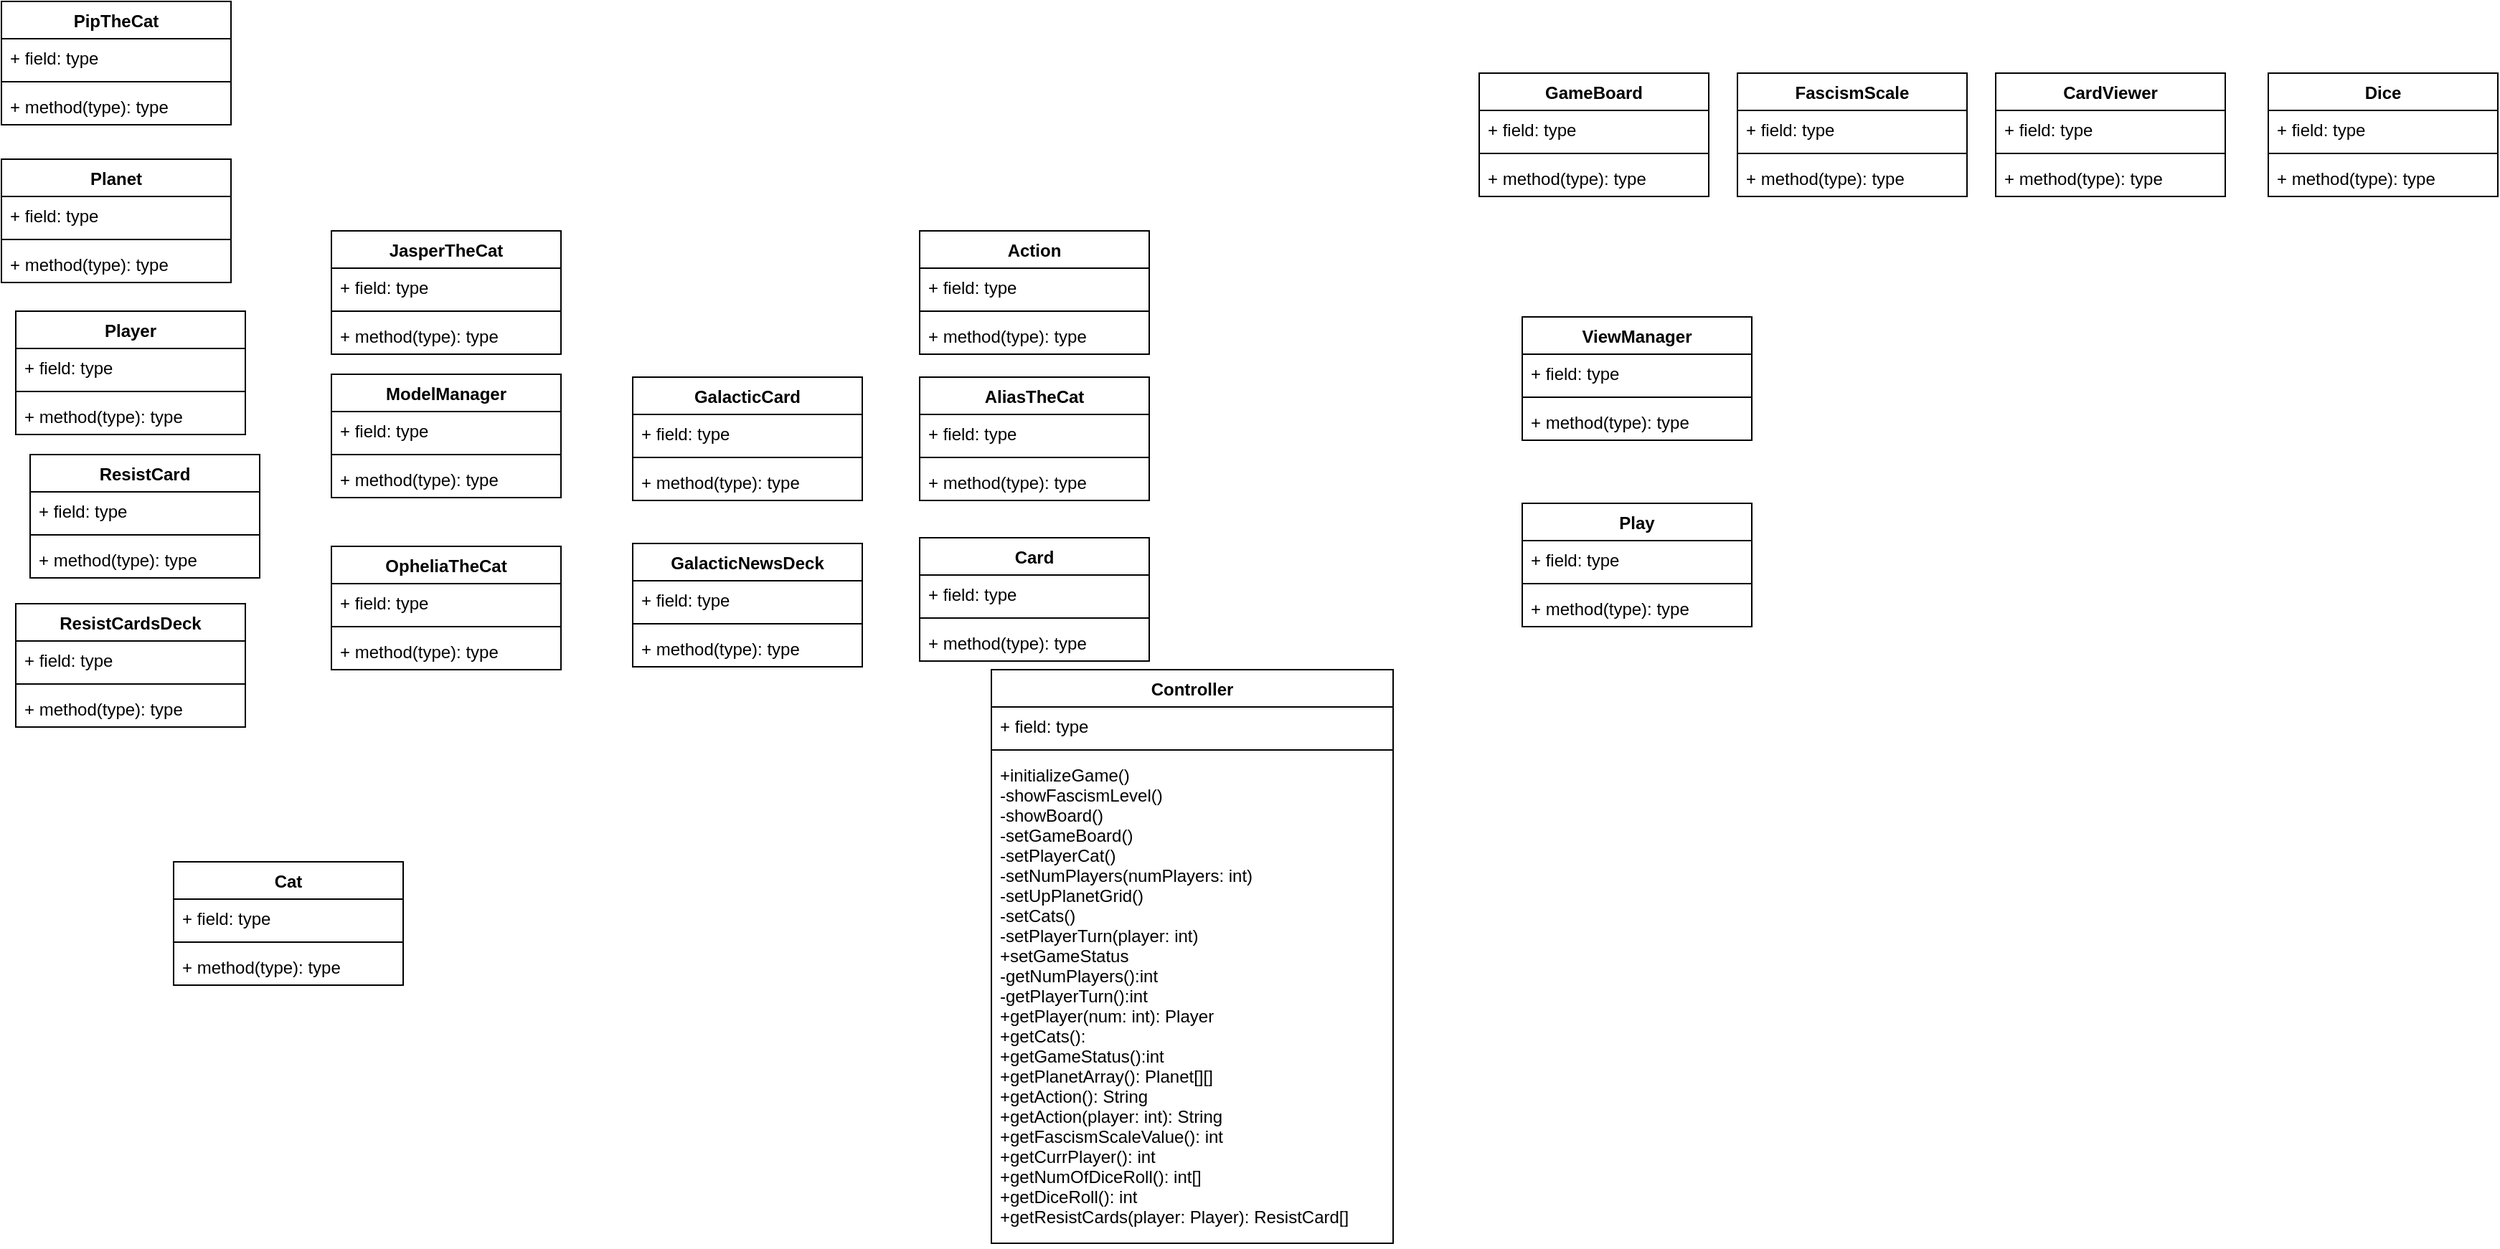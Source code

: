 <mxfile version="20.5.3" type="github">
  <diagram id="kWUGdpk_LTITHDIgR2Lf" name="Page-2">
    <mxGraphModel dx="2209" dy="481" grid="1" gridSize="10" guides="1" tooltips="1" connect="1" arrows="1" fold="1" page="1" pageScale="1" pageWidth="850" pageHeight="1100" math="0" shadow="0">
      <root>
        <mxCell id="0" />
        <mxCell id="1" parent="0" />
        <mxCell id="JQG7szLsVoPtQsITSdDX-5" value="FascismScale" style="swimlane;fontStyle=1;align=center;verticalAlign=top;childLayout=stackLayout;horizontal=1;startSize=26;horizontalStack=0;resizeParent=1;resizeParentMax=0;resizeLast=0;collapsible=1;marginBottom=0;" parent="1" vertex="1">
          <mxGeometry x="1180" y="80" width="160" height="86" as="geometry" />
        </mxCell>
        <mxCell id="JQG7szLsVoPtQsITSdDX-6" value="+ field: type" style="text;strokeColor=none;fillColor=none;align=left;verticalAlign=top;spacingLeft=4;spacingRight=4;overflow=hidden;rotatable=0;points=[[0,0.5],[1,0.5]];portConstraint=eastwest;" parent="JQG7szLsVoPtQsITSdDX-5" vertex="1">
          <mxGeometry y="26" width="160" height="26" as="geometry" />
        </mxCell>
        <mxCell id="JQG7szLsVoPtQsITSdDX-7" value="" style="line;strokeWidth=1;fillColor=none;align=left;verticalAlign=middle;spacingTop=-1;spacingLeft=3;spacingRight=3;rotatable=0;labelPosition=right;points=[];portConstraint=eastwest;strokeColor=inherit;" parent="JQG7szLsVoPtQsITSdDX-5" vertex="1">
          <mxGeometry y="52" width="160" height="8" as="geometry" />
        </mxCell>
        <mxCell id="JQG7szLsVoPtQsITSdDX-8" value="+ method(type): type" style="text;strokeColor=none;fillColor=none;align=left;verticalAlign=top;spacingLeft=4;spacingRight=4;overflow=hidden;rotatable=0;points=[[0,0.5],[1,0.5]];portConstraint=eastwest;" parent="JQG7szLsVoPtQsITSdDX-5" vertex="1">
          <mxGeometry y="60" width="160" height="26" as="geometry" />
        </mxCell>
        <mxCell id="JQG7szLsVoPtQsITSdDX-14" value="GameBoard" style="swimlane;fontStyle=1;align=center;verticalAlign=top;childLayout=stackLayout;horizontal=1;startSize=26;horizontalStack=0;resizeParent=1;resizeParentMax=0;resizeLast=0;collapsible=1;marginBottom=0;" parent="1" vertex="1">
          <mxGeometry x="1000" y="80" width="160" height="86" as="geometry" />
        </mxCell>
        <mxCell id="JQG7szLsVoPtQsITSdDX-15" value="+ field: type" style="text;strokeColor=none;fillColor=none;align=left;verticalAlign=top;spacingLeft=4;spacingRight=4;overflow=hidden;rotatable=0;points=[[0,0.5],[1,0.5]];portConstraint=eastwest;" parent="JQG7szLsVoPtQsITSdDX-14" vertex="1">
          <mxGeometry y="26" width="160" height="26" as="geometry" />
        </mxCell>
        <mxCell id="JQG7szLsVoPtQsITSdDX-16" value="" style="line;strokeWidth=1;fillColor=none;align=left;verticalAlign=middle;spacingTop=-1;spacingLeft=3;spacingRight=3;rotatable=0;labelPosition=right;points=[];portConstraint=eastwest;strokeColor=inherit;" parent="JQG7szLsVoPtQsITSdDX-14" vertex="1">
          <mxGeometry y="52" width="160" height="8" as="geometry" />
        </mxCell>
        <mxCell id="JQG7szLsVoPtQsITSdDX-17" value="+ method(type): type" style="text;strokeColor=none;fillColor=none;align=left;verticalAlign=top;spacingLeft=4;spacingRight=4;overflow=hidden;rotatable=0;points=[[0,0.5],[1,0.5]];portConstraint=eastwest;" parent="JQG7szLsVoPtQsITSdDX-14" vertex="1">
          <mxGeometry y="60" width="160" height="26" as="geometry" />
        </mxCell>
        <mxCell id="JQG7szLsVoPtQsITSdDX-21" value="CardViewer" style="swimlane;fontStyle=1;align=center;verticalAlign=top;childLayout=stackLayout;horizontal=1;startSize=26;horizontalStack=0;resizeParent=1;resizeParentMax=0;resizeLast=0;collapsible=1;marginBottom=0;" parent="1" vertex="1">
          <mxGeometry x="1360" y="80" width="160" height="86" as="geometry" />
        </mxCell>
        <mxCell id="JQG7szLsVoPtQsITSdDX-22" value="+ field: type" style="text;strokeColor=none;fillColor=none;align=left;verticalAlign=top;spacingLeft=4;spacingRight=4;overflow=hidden;rotatable=0;points=[[0,0.5],[1,0.5]];portConstraint=eastwest;" parent="JQG7szLsVoPtQsITSdDX-21" vertex="1">
          <mxGeometry y="26" width="160" height="26" as="geometry" />
        </mxCell>
        <mxCell id="JQG7szLsVoPtQsITSdDX-23" value="" style="line;strokeWidth=1;fillColor=none;align=left;verticalAlign=middle;spacingTop=-1;spacingLeft=3;spacingRight=3;rotatable=0;labelPosition=right;points=[];portConstraint=eastwest;strokeColor=inherit;" parent="JQG7szLsVoPtQsITSdDX-21" vertex="1">
          <mxGeometry y="52" width="160" height="8" as="geometry" />
        </mxCell>
        <mxCell id="JQG7szLsVoPtQsITSdDX-24" value="+ method(type): type" style="text;strokeColor=none;fillColor=none;align=left;verticalAlign=top;spacingLeft=4;spacingRight=4;overflow=hidden;rotatable=0;points=[[0,0.5],[1,0.5]];portConstraint=eastwest;" parent="JQG7szLsVoPtQsITSdDX-21" vertex="1">
          <mxGeometry y="60" width="160" height="26" as="geometry" />
        </mxCell>
        <mxCell id="JQG7szLsVoPtQsITSdDX-25" value="Dice" style="swimlane;fontStyle=1;align=center;verticalAlign=top;childLayout=stackLayout;horizontal=1;startSize=26;horizontalStack=0;resizeParent=1;resizeParentMax=0;resizeLast=0;collapsible=1;marginBottom=0;" parent="1" vertex="1">
          <mxGeometry x="1550" y="80" width="160" height="86" as="geometry" />
        </mxCell>
        <mxCell id="JQG7szLsVoPtQsITSdDX-26" value="+ field: type" style="text;strokeColor=none;fillColor=none;align=left;verticalAlign=top;spacingLeft=4;spacingRight=4;overflow=hidden;rotatable=0;points=[[0,0.5],[1,0.5]];portConstraint=eastwest;" parent="JQG7szLsVoPtQsITSdDX-25" vertex="1">
          <mxGeometry y="26" width="160" height="26" as="geometry" />
        </mxCell>
        <mxCell id="JQG7szLsVoPtQsITSdDX-27" value="" style="line;strokeWidth=1;fillColor=none;align=left;verticalAlign=middle;spacingTop=-1;spacingLeft=3;spacingRight=3;rotatable=0;labelPosition=right;points=[];portConstraint=eastwest;strokeColor=inherit;" parent="JQG7szLsVoPtQsITSdDX-25" vertex="1">
          <mxGeometry y="52" width="160" height="8" as="geometry" />
        </mxCell>
        <mxCell id="JQG7szLsVoPtQsITSdDX-28" value="+ method(type): type" style="text;strokeColor=none;fillColor=none;align=left;verticalAlign=top;spacingLeft=4;spacingRight=4;overflow=hidden;rotatable=0;points=[[0,0.5],[1,0.5]];portConstraint=eastwest;" parent="JQG7szLsVoPtQsITSdDX-25" vertex="1">
          <mxGeometry y="60" width="160" height="26" as="geometry" />
        </mxCell>
        <mxCell id="JQG7szLsVoPtQsITSdDX-29" value="ViewManager" style="swimlane;fontStyle=1;align=center;verticalAlign=top;childLayout=stackLayout;horizontal=1;startSize=26;horizontalStack=0;resizeParent=1;resizeParentMax=0;resizeLast=0;collapsible=1;marginBottom=0;" parent="1" vertex="1">
          <mxGeometry x="1030" y="250" width="160" height="86" as="geometry" />
        </mxCell>
        <mxCell id="JQG7szLsVoPtQsITSdDX-30" value="+ field: type" style="text;strokeColor=none;fillColor=none;align=left;verticalAlign=top;spacingLeft=4;spacingRight=4;overflow=hidden;rotatable=0;points=[[0,0.5],[1,0.5]];portConstraint=eastwest;" parent="JQG7szLsVoPtQsITSdDX-29" vertex="1">
          <mxGeometry y="26" width="160" height="26" as="geometry" />
        </mxCell>
        <mxCell id="JQG7szLsVoPtQsITSdDX-31" value="" style="line;strokeWidth=1;fillColor=none;align=left;verticalAlign=middle;spacingTop=-1;spacingLeft=3;spacingRight=3;rotatable=0;labelPosition=right;points=[];portConstraint=eastwest;strokeColor=inherit;" parent="JQG7szLsVoPtQsITSdDX-29" vertex="1">
          <mxGeometry y="52" width="160" height="8" as="geometry" />
        </mxCell>
        <mxCell id="JQG7szLsVoPtQsITSdDX-32" value="+ method(type): type" style="text;strokeColor=none;fillColor=none;align=left;verticalAlign=top;spacingLeft=4;spacingRight=4;overflow=hidden;rotatable=0;points=[[0,0.5],[1,0.5]];portConstraint=eastwest;" parent="JQG7szLsVoPtQsITSdDX-29" vertex="1">
          <mxGeometry y="60" width="160" height="26" as="geometry" />
        </mxCell>
        <mxCell id="JQG7szLsVoPtQsITSdDX-33" value="Play" style="swimlane;fontStyle=1;align=center;verticalAlign=top;childLayout=stackLayout;horizontal=1;startSize=26;horizontalStack=0;resizeParent=1;resizeParentMax=0;resizeLast=0;collapsible=1;marginBottom=0;" parent="1" vertex="1">
          <mxGeometry x="1030" y="380" width="160" height="86" as="geometry" />
        </mxCell>
        <mxCell id="JQG7szLsVoPtQsITSdDX-34" value="+ field: type" style="text;strokeColor=none;fillColor=none;align=left;verticalAlign=top;spacingLeft=4;spacingRight=4;overflow=hidden;rotatable=0;points=[[0,0.5],[1,0.5]];portConstraint=eastwest;" parent="JQG7szLsVoPtQsITSdDX-33" vertex="1">
          <mxGeometry y="26" width="160" height="26" as="geometry" />
        </mxCell>
        <mxCell id="JQG7szLsVoPtQsITSdDX-35" value="" style="line;strokeWidth=1;fillColor=none;align=left;verticalAlign=middle;spacingTop=-1;spacingLeft=3;spacingRight=3;rotatable=0;labelPosition=right;points=[];portConstraint=eastwest;strokeColor=inherit;" parent="JQG7szLsVoPtQsITSdDX-33" vertex="1">
          <mxGeometry y="52" width="160" height="8" as="geometry" />
        </mxCell>
        <mxCell id="JQG7szLsVoPtQsITSdDX-36" value="+ method(type): type" style="text;strokeColor=none;fillColor=none;align=left;verticalAlign=top;spacingLeft=4;spacingRight=4;overflow=hidden;rotatable=0;points=[[0,0.5],[1,0.5]];portConstraint=eastwest;" parent="JQG7szLsVoPtQsITSdDX-33" vertex="1">
          <mxGeometry y="60" width="160" height="26" as="geometry" />
        </mxCell>
        <mxCell id="JQG7szLsVoPtQsITSdDX-37" value="Controller" style="swimlane;fontStyle=1;align=center;verticalAlign=top;childLayout=stackLayout;horizontal=1;startSize=26;horizontalStack=0;resizeParent=1;resizeParentMax=0;resizeLast=0;collapsible=1;marginBottom=0;" parent="1" vertex="1">
          <mxGeometry x="660" y="496" width="280" height="400" as="geometry" />
        </mxCell>
        <mxCell id="JQG7szLsVoPtQsITSdDX-38" value="+ field: type" style="text;strokeColor=none;fillColor=none;align=left;verticalAlign=top;spacingLeft=4;spacingRight=4;overflow=hidden;rotatable=0;points=[[0,0.5],[1,0.5]];portConstraint=eastwest;" parent="JQG7szLsVoPtQsITSdDX-37" vertex="1">
          <mxGeometry y="26" width="280" height="26" as="geometry" />
        </mxCell>
        <mxCell id="JQG7szLsVoPtQsITSdDX-39" value="" style="line;strokeWidth=1;fillColor=none;align=left;verticalAlign=middle;spacingTop=-1;spacingLeft=3;spacingRight=3;rotatable=0;labelPosition=right;points=[];portConstraint=eastwest;strokeColor=inherit;" parent="JQG7szLsVoPtQsITSdDX-37" vertex="1">
          <mxGeometry y="52" width="280" height="8" as="geometry" />
        </mxCell>
        <mxCell id="JQG7szLsVoPtQsITSdDX-40" value="+initializeGame()&#xa;-showFascismLevel()&#xa;-showBoard()&#xa;-setGameBoard()&#xa;-setPlayerCat()&#xa;-setNumPlayers(numPlayers: int)&#xa;-setUpPlanetGrid()&#xa;-setCats()&#xa;-setPlayerTurn(player: int)&#xa;+setGameStatus&#xa;-getNumPlayers():int&#xa;-getPlayerTurn():int&#xa;+getPlayer(num: int): Player&#xa;+getCats(): &#xa;+getGameStatus():int&#xa;+getPlanetArray(): Planet[][]&#xa;+getAction(): String&#xa;+getAction(player: int): String&#xa;+getFascismScaleValue(): int&#xa;+getCurrPlayer(): int&#xa;+getNumOfDiceRoll(): int[]&#xa;+getDiceRoll(): int&#xa;+getResistCards(player: Player): ResistCard[]&#xa;" style="text;strokeColor=none;fillColor=none;align=left;verticalAlign=top;spacingLeft=4;spacingRight=4;overflow=hidden;rotatable=0;points=[[0,0.5],[1,0.5]];portConstraint=eastwest;" parent="JQG7szLsVoPtQsITSdDX-37" vertex="1">
          <mxGeometry y="60" width="280" height="340" as="geometry" />
        </mxCell>
        <mxCell id="JQG7szLsVoPtQsITSdDX-41" value="ModelManager" style="swimlane;fontStyle=1;align=center;verticalAlign=top;childLayout=stackLayout;horizontal=1;startSize=26;horizontalStack=0;resizeParent=1;resizeParentMax=0;resizeLast=0;collapsible=1;marginBottom=0;" parent="1" vertex="1">
          <mxGeometry x="200" y="290" width="160" height="86" as="geometry" />
        </mxCell>
        <mxCell id="JQG7szLsVoPtQsITSdDX-42" value="+ field: type" style="text;strokeColor=none;fillColor=none;align=left;verticalAlign=top;spacingLeft=4;spacingRight=4;overflow=hidden;rotatable=0;points=[[0,0.5],[1,0.5]];portConstraint=eastwest;" parent="JQG7szLsVoPtQsITSdDX-41" vertex="1">
          <mxGeometry y="26" width="160" height="26" as="geometry" />
        </mxCell>
        <mxCell id="JQG7szLsVoPtQsITSdDX-43" value="" style="line;strokeWidth=1;fillColor=none;align=left;verticalAlign=middle;spacingTop=-1;spacingLeft=3;spacingRight=3;rotatable=0;labelPosition=right;points=[];portConstraint=eastwest;strokeColor=inherit;" parent="JQG7szLsVoPtQsITSdDX-41" vertex="1">
          <mxGeometry y="52" width="160" height="8" as="geometry" />
        </mxCell>
        <mxCell id="JQG7szLsVoPtQsITSdDX-44" value="+ method(type): type" style="text;strokeColor=none;fillColor=none;align=left;verticalAlign=top;spacingLeft=4;spacingRight=4;overflow=hidden;rotatable=0;points=[[0,0.5],[1,0.5]];portConstraint=eastwest;" parent="JQG7szLsVoPtQsITSdDX-41" vertex="1">
          <mxGeometry y="60" width="160" height="26" as="geometry" />
        </mxCell>
        <mxCell id="JQG7szLsVoPtQsITSdDX-45" value="JasperTheCat" style="swimlane;fontStyle=1;align=center;verticalAlign=top;childLayout=stackLayout;horizontal=1;startSize=26;horizontalStack=0;resizeParent=1;resizeParentMax=0;resizeLast=0;collapsible=1;marginBottom=0;" parent="1" vertex="1">
          <mxGeometry x="200" y="190" width="160" height="86" as="geometry" />
        </mxCell>
        <mxCell id="JQG7szLsVoPtQsITSdDX-46" value="+ field: type" style="text;strokeColor=none;fillColor=none;align=left;verticalAlign=top;spacingLeft=4;spacingRight=4;overflow=hidden;rotatable=0;points=[[0,0.5],[1,0.5]];portConstraint=eastwest;" parent="JQG7szLsVoPtQsITSdDX-45" vertex="1">
          <mxGeometry y="26" width="160" height="26" as="geometry" />
        </mxCell>
        <mxCell id="JQG7szLsVoPtQsITSdDX-47" value="" style="line;strokeWidth=1;fillColor=none;align=left;verticalAlign=middle;spacingTop=-1;spacingLeft=3;spacingRight=3;rotatable=0;labelPosition=right;points=[];portConstraint=eastwest;strokeColor=inherit;" parent="JQG7szLsVoPtQsITSdDX-45" vertex="1">
          <mxGeometry y="52" width="160" height="8" as="geometry" />
        </mxCell>
        <mxCell id="JQG7szLsVoPtQsITSdDX-48" value="+ method(type): type" style="text;strokeColor=none;fillColor=none;align=left;verticalAlign=top;spacingLeft=4;spacingRight=4;overflow=hidden;rotatable=0;points=[[0,0.5],[1,0.5]];portConstraint=eastwest;" parent="JQG7szLsVoPtQsITSdDX-45" vertex="1">
          <mxGeometry y="60" width="160" height="26" as="geometry" />
        </mxCell>
        <mxCell id="JQG7szLsVoPtQsITSdDX-49" value="Action" style="swimlane;fontStyle=1;align=center;verticalAlign=top;childLayout=stackLayout;horizontal=1;startSize=26;horizontalStack=0;resizeParent=1;resizeParentMax=0;resizeLast=0;collapsible=1;marginBottom=0;" parent="1" vertex="1">
          <mxGeometry x="610" y="190" width="160" height="86" as="geometry" />
        </mxCell>
        <mxCell id="JQG7szLsVoPtQsITSdDX-50" value="+ field: type" style="text;strokeColor=none;fillColor=none;align=left;verticalAlign=top;spacingLeft=4;spacingRight=4;overflow=hidden;rotatable=0;points=[[0,0.5],[1,0.5]];portConstraint=eastwest;" parent="JQG7szLsVoPtQsITSdDX-49" vertex="1">
          <mxGeometry y="26" width="160" height="26" as="geometry" />
        </mxCell>
        <mxCell id="JQG7szLsVoPtQsITSdDX-51" value="" style="line;strokeWidth=1;fillColor=none;align=left;verticalAlign=middle;spacingTop=-1;spacingLeft=3;spacingRight=3;rotatable=0;labelPosition=right;points=[];portConstraint=eastwest;strokeColor=inherit;" parent="JQG7szLsVoPtQsITSdDX-49" vertex="1">
          <mxGeometry y="52" width="160" height="8" as="geometry" />
        </mxCell>
        <mxCell id="JQG7szLsVoPtQsITSdDX-52" value="+ method(type): type" style="text;strokeColor=none;fillColor=none;align=left;verticalAlign=top;spacingLeft=4;spacingRight=4;overflow=hidden;rotatable=0;points=[[0,0.5],[1,0.5]];portConstraint=eastwest;" parent="JQG7szLsVoPtQsITSdDX-49" vertex="1">
          <mxGeometry y="60" width="160" height="26" as="geometry" />
        </mxCell>
        <mxCell id="JQG7szLsVoPtQsITSdDX-53" value="OpheliaTheCat" style="swimlane;fontStyle=1;align=center;verticalAlign=top;childLayout=stackLayout;horizontal=1;startSize=26;horizontalStack=0;resizeParent=1;resizeParentMax=0;resizeLast=0;collapsible=1;marginBottom=0;" parent="1" vertex="1">
          <mxGeometry x="200" y="410" width="160" height="86" as="geometry" />
        </mxCell>
        <mxCell id="JQG7szLsVoPtQsITSdDX-54" value="+ field: type" style="text;strokeColor=none;fillColor=none;align=left;verticalAlign=top;spacingLeft=4;spacingRight=4;overflow=hidden;rotatable=0;points=[[0,0.5],[1,0.5]];portConstraint=eastwest;" parent="JQG7szLsVoPtQsITSdDX-53" vertex="1">
          <mxGeometry y="26" width="160" height="26" as="geometry" />
        </mxCell>
        <mxCell id="JQG7szLsVoPtQsITSdDX-55" value="" style="line;strokeWidth=1;fillColor=none;align=left;verticalAlign=middle;spacingTop=-1;spacingLeft=3;spacingRight=3;rotatable=0;labelPosition=right;points=[];portConstraint=eastwest;strokeColor=inherit;" parent="JQG7szLsVoPtQsITSdDX-53" vertex="1">
          <mxGeometry y="52" width="160" height="8" as="geometry" />
        </mxCell>
        <mxCell id="JQG7szLsVoPtQsITSdDX-56" value="+ method(type): type" style="text;strokeColor=none;fillColor=none;align=left;verticalAlign=top;spacingLeft=4;spacingRight=4;overflow=hidden;rotatable=0;points=[[0,0.5],[1,0.5]];portConstraint=eastwest;" parent="JQG7szLsVoPtQsITSdDX-53" vertex="1">
          <mxGeometry y="60" width="160" height="26" as="geometry" />
        </mxCell>
        <mxCell id="JQG7szLsVoPtQsITSdDX-57" value="Cat" style="swimlane;fontStyle=1;align=center;verticalAlign=top;childLayout=stackLayout;horizontal=1;startSize=26;horizontalStack=0;resizeParent=1;resizeParentMax=0;resizeLast=0;collapsible=1;marginBottom=0;" parent="1" vertex="1">
          <mxGeometry x="90" y="630" width="160" height="86" as="geometry" />
        </mxCell>
        <mxCell id="JQG7szLsVoPtQsITSdDX-58" value="+ field: type" style="text;strokeColor=none;fillColor=none;align=left;verticalAlign=top;spacingLeft=4;spacingRight=4;overflow=hidden;rotatable=0;points=[[0,0.5],[1,0.5]];portConstraint=eastwest;" parent="JQG7szLsVoPtQsITSdDX-57" vertex="1">
          <mxGeometry y="26" width="160" height="26" as="geometry" />
        </mxCell>
        <mxCell id="JQG7szLsVoPtQsITSdDX-59" value="" style="line;strokeWidth=1;fillColor=none;align=left;verticalAlign=middle;spacingTop=-1;spacingLeft=3;spacingRight=3;rotatable=0;labelPosition=right;points=[];portConstraint=eastwest;strokeColor=inherit;" parent="JQG7szLsVoPtQsITSdDX-57" vertex="1">
          <mxGeometry y="52" width="160" height="8" as="geometry" />
        </mxCell>
        <mxCell id="JQG7szLsVoPtQsITSdDX-60" value="+ method(type): type" style="text;strokeColor=none;fillColor=none;align=left;verticalAlign=top;spacingLeft=4;spacingRight=4;overflow=hidden;rotatable=0;points=[[0,0.5],[1,0.5]];portConstraint=eastwest;" parent="JQG7szLsVoPtQsITSdDX-57" vertex="1">
          <mxGeometry y="60" width="160" height="26" as="geometry" />
        </mxCell>
        <mxCell id="JQG7szLsVoPtQsITSdDX-61" value="GalacticCard" style="swimlane;fontStyle=1;align=center;verticalAlign=top;childLayout=stackLayout;horizontal=1;startSize=26;horizontalStack=0;resizeParent=1;resizeParentMax=0;resizeLast=0;collapsible=1;marginBottom=0;" parent="1" vertex="1">
          <mxGeometry x="410" y="292" width="160" height="86" as="geometry" />
        </mxCell>
        <mxCell id="JQG7szLsVoPtQsITSdDX-62" value="+ field: type" style="text;strokeColor=none;fillColor=none;align=left;verticalAlign=top;spacingLeft=4;spacingRight=4;overflow=hidden;rotatable=0;points=[[0,0.5],[1,0.5]];portConstraint=eastwest;" parent="JQG7szLsVoPtQsITSdDX-61" vertex="1">
          <mxGeometry y="26" width="160" height="26" as="geometry" />
        </mxCell>
        <mxCell id="JQG7szLsVoPtQsITSdDX-63" value="" style="line;strokeWidth=1;fillColor=none;align=left;verticalAlign=middle;spacingTop=-1;spacingLeft=3;spacingRight=3;rotatable=0;labelPosition=right;points=[];portConstraint=eastwest;strokeColor=inherit;" parent="JQG7szLsVoPtQsITSdDX-61" vertex="1">
          <mxGeometry y="52" width="160" height="8" as="geometry" />
        </mxCell>
        <mxCell id="JQG7szLsVoPtQsITSdDX-64" value="+ method(type): type" style="text;strokeColor=none;fillColor=none;align=left;verticalAlign=top;spacingLeft=4;spacingRight=4;overflow=hidden;rotatable=0;points=[[0,0.5],[1,0.5]];portConstraint=eastwest;" parent="JQG7szLsVoPtQsITSdDX-61" vertex="1">
          <mxGeometry y="60" width="160" height="26" as="geometry" />
        </mxCell>
        <mxCell id="JQG7szLsVoPtQsITSdDX-65" value="GalacticNewsDeck" style="swimlane;fontStyle=1;align=center;verticalAlign=top;childLayout=stackLayout;horizontal=1;startSize=26;horizontalStack=0;resizeParent=1;resizeParentMax=0;resizeLast=0;collapsible=1;marginBottom=0;" parent="1" vertex="1">
          <mxGeometry x="410" y="408" width="160" height="86" as="geometry" />
        </mxCell>
        <mxCell id="JQG7szLsVoPtQsITSdDX-66" value="+ field: type" style="text;strokeColor=none;fillColor=none;align=left;verticalAlign=top;spacingLeft=4;spacingRight=4;overflow=hidden;rotatable=0;points=[[0,0.5],[1,0.5]];portConstraint=eastwest;" parent="JQG7szLsVoPtQsITSdDX-65" vertex="1">
          <mxGeometry y="26" width="160" height="26" as="geometry" />
        </mxCell>
        <mxCell id="JQG7szLsVoPtQsITSdDX-67" value="" style="line;strokeWidth=1;fillColor=none;align=left;verticalAlign=middle;spacingTop=-1;spacingLeft=3;spacingRight=3;rotatable=0;labelPosition=right;points=[];portConstraint=eastwest;strokeColor=inherit;" parent="JQG7szLsVoPtQsITSdDX-65" vertex="1">
          <mxGeometry y="52" width="160" height="8" as="geometry" />
        </mxCell>
        <mxCell id="JQG7szLsVoPtQsITSdDX-68" value="+ method(type): type" style="text;strokeColor=none;fillColor=none;align=left;verticalAlign=top;spacingLeft=4;spacingRight=4;overflow=hidden;rotatable=0;points=[[0,0.5],[1,0.5]];portConstraint=eastwest;" parent="JQG7szLsVoPtQsITSdDX-65" vertex="1">
          <mxGeometry y="60" width="160" height="26" as="geometry" />
        </mxCell>
        <mxCell id="JQG7szLsVoPtQsITSdDX-69" value="AliasTheCat" style="swimlane;fontStyle=1;align=center;verticalAlign=top;childLayout=stackLayout;horizontal=1;startSize=26;horizontalStack=0;resizeParent=1;resizeParentMax=0;resizeLast=0;collapsible=1;marginBottom=0;" parent="1" vertex="1">
          <mxGeometry x="610" y="292" width="160" height="86" as="geometry" />
        </mxCell>
        <mxCell id="JQG7szLsVoPtQsITSdDX-70" value="+ field: type" style="text;strokeColor=none;fillColor=none;align=left;verticalAlign=top;spacingLeft=4;spacingRight=4;overflow=hidden;rotatable=0;points=[[0,0.5],[1,0.5]];portConstraint=eastwest;" parent="JQG7szLsVoPtQsITSdDX-69" vertex="1">
          <mxGeometry y="26" width="160" height="26" as="geometry" />
        </mxCell>
        <mxCell id="JQG7szLsVoPtQsITSdDX-71" value="" style="line;strokeWidth=1;fillColor=none;align=left;verticalAlign=middle;spacingTop=-1;spacingLeft=3;spacingRight=3;rotatable=0;labelPosition=right;points=[];portConstraint=eastwest;strokeColor=inherit;" parent="JQG7szLsVoPtQsITSdDX-69" vertex="1">
          <mxGeometry y="52" width="160" height="8" as="geometry" />
        </mxCell>
        <mxCell id="JQG7szLsVoPtQsITSdDX-72" value="+ method(type): type" style="text;strokeColor=none;fillColor=none;align=left;verticalAlign=top;spacingLeft=4;spacingRight=4;overflow=hidden;rotatable=0;points=[[0,0.5],[1,0.5]];portConstraint=eastwest;" parent="JQG7szLsVoPtQsITSdDX-69" vertex="1">
          <mxGeometry y="60" width="160" height="26" as="geometry" />
        </mxCell>
        <mxCell id="JQG7szLsVoPtQsITSdDX-73" value="Card" style="swimlane;fontStyle=1;align=center;verticalAlign=top;childLayout=stackLayout;horizontal=1;startSize=26;horizontalStack=0;resizeParent=1;resizeParentMax=0;resizeLast=0;collapsible=1;marginBottom=0;" parent="1" vertex="1">
          <mxGeometry x="610" y="404" width="160" height="86" as="geometry" />
        </mxCell>
        <mxCell id="JQG7szLsVoPtQsITSdDX-74" value="+ field: type" style="text;strokeColor=none;fillColor=none;align=left;verticalAlign=top;spacingLeft=4;spacingRight=4;overflow=hidden;rotatable=0;points=[[0,0.5],[1,0.5]];portConstraint=eastwest;" parent="JQG7szLsVoPtQsITSdDX-73" vertex="1">
          <mxGeometry y="26" width="160" height="26" as="geometry" />
        </mxCell>
        <mxCell id="JQG7szLsVoPtQsITSdDX-75" value="" style="line;strokeWidth=1;fillColor=none;align=left;verticalAlign=middle;spacingTop=-1;spacingLeft=3;spacingRight=3;rotatable=0;labelPosition=right;points=[];portConstraint=eastwest;strokeColor=inherit;" parent="JQG7szLsVoPtQsITSdDX-73" vertex="1">
          <mxGeometry y="52" width="160" height="8" as="geometry" />
        </mxCell>
        <mxCell id="JQG7szLsVoPtQsITSdDX-76" value="+ method(type): type" style="text;strokeColor=none;fillColor=none;align=left;verticalAlign=top;spacingLeft=4;spacingRight=4;overflow=hidden;rotatable=0;points=[[0,0.5],[1,0.5]];portConstraint=eastwest;" parent="JQG7szLsVoPtQsITSdDX-73" vertex="1">
          <mxGeometry y="60" width="160" height="26" as="geometry" />
        </mxCell>
        <mxCell id="JQG7szLsVoPtQsITSdDX-77" value="PipTheCat" style="swimlane;fontStyle=1;align=center;verticalAlign=top;childLayout=stackLayout;horizontal=1;startSize=26;horizontalStack=0;resizeParent=1;resizeParentMax=0;resizeLast=0;collapsible=1;marginBottom=0;" parent="1" vertex="1">
          <mxGeometry x="-30" y="30" width="160" height="86" as="geometry" />
        </mxCell>
        <mxCell id="JQG7szLsVoPtQsITSdDX-78" value="+ field: type" style="text;strokeColor=none;fillColor=none;align=left;verticalAlign=top;spacingLeft=4;spacingRight=4;overflow=hidden;rotatable=0;points=[[0,0.5],[1,0.5]];portConstraint=eastwest;" parent="JQG7szLsVoPtQsITSdDX-77" vertex="1">
          <mxGeometry y="26" width="160" height="26" as="geometry" />
        </mxCell>
        <mxCell id="JQG7szLsVoPtQsITSdDX-79" value="" style="line;strokeWidth=1;fillColor=none;align=left;verticalAlign=middle;spacingTop=-1;spacingLeft=3;spacingRight=3;rotatable=0;labelPosition=right;points=[];portConstraint=eastwest;strokeColor=inherit;" parent="JQG7szLsVoPtQsITSdDX-77" vertex="1">
          <mxGeometry y="52" width="160" height="8" as="geometry" />
        </mxCell>
        <mxCell id="JQG7szLsVoPtQsITSdDX-80" value="+ method(type): type" style="text;strokeColor=none;fillColor=none;align=left;verticalAlign=top;spacingLeft=4;spacingRight=4;overflow=hidden;rotatable=0;points=[[0,0.5],[1,0.5]];portConstraint=eastwest;" parent="JQG7szLsVoPtQsITSdDX-77" vertex="1">
          <mxGeometry y="60" width="160" height="26" as="geometry" />
        </mxCell>
        <mxCell id="JQG7szLsVoPtQsITSdDX-81" value="Planet" style="swimlane;fontStyle=1;align=center;verticalAlign=top;childLayout=stackLayout;horizontal=1;startSize=26;horizontalStack=0;resizeParent=1;resizeParentMax=0;resizeLast=0;collapsible=1;marginBottom=0;" parent="1" vertex="1">
          <mxGeometry x="-30" y="140" width="160" height="86" as="geometry" />
        </mxCell>
        <mxCell id="JQG7szLsVoPtQsITSdDX-82" value="+ field: type" style="text;strokeColor=none;fillColor=none;align=left;verticalAlign=top;spacingLeft=4;spacingRight=4;overflow=hidden;rotatable=0;points=[[0,0.5],[1,0.5]];portConstraint=eastwest;" parent="JQG7szLsVoPtQsITSdDX-81" vertex="1">
          <mxGeometry y="26" width="160" height="26" as="geometry" />
        </mxCell>
        <mxCell id="JQG7szLsVoPtQsITSdDX-83" value="" style="line;strokeWidth=1;fillColor=none;align=left;verticalAlign=middle;spacingTop=-1;spacingLeft=3;spacingRight=3;rotatable=0;labelPosition=right;points=[];portConstraint=eastwest;strokeColor=inherit;" parent="JQG7szLsVoPtQsITSdDX-81" vertex="1">
          <mxGeometry y="52" width="160" height="8" as="geometry" />
        </mxCell>
        <mxCell id="JQG7szLsVoPtQsITSdDX-84" value="+ method(type): type" style="text;strokeColor=none;fillColor=none;align=left;verticalAlign=top;spacingLeft=4;spacingRight=4;overflow=hidden;rotatable=0;points=[[0,0.5],[1,0.5]];portConstraint=eastwest;" parent="JQG7szLsVoPtQsITSdDX-81" vertex="1">
          <mxGeometry y="60" width="160" height="26" as="geometry" />
        </mxCell>
        <mxCell id="JQG7szLsVoPtQsITSdDX-85" value="Player" style="swimlane;fontStyle=1;align=center;verticalAlign=top;childLayout=stackLayout;horizontal=1;startSize=26;horizontalStack=0;resizeParent=1;resizeParentMax=0;resizeLast=0;collapsible=1;marginBottom=0;" parent="1" vertex="1">
          <mxGeometry x="-20" y="246" width="160" height="86" as="geometry" />
        </mxCell>
        <mxCell id="JQG7szLsVoPtQsITSdDX-86" value="+ field: type" style="text;strokeColor=none;fillColor=none;align=left;verticalAlign=top;spacingLeft=4;spacingRight=4;overflow=hidden;rotatable=0;points=[[0,0.5],[1,0.5]];portConstraint=eastwest;" parent="JQG7szLsVoPtQsITSdDX-85" vertex="1">
          <mxGeometry y="26" width="160" height="26" as="geometry" />
        </mxCell>
        <mxCell id="JQG7szLsVoPtQsITSdDX-87" value="" style="line;strokeWidth=1;fillColor=none;align=left;verticalAlign=middle;spacingTop=-1;spacingLeft=3;spacingRight=3;rotatable=0;labelPosition=right;points=[];portConstraint=eastwest;strokeColor=inherit;" parent="JQG7szLsVoPtQsITSdDX-85" vertex="1">
          <mxGeometry y="52" width="160" height="8" as="geometry" />
        </mxCell>
        <mxCell id="JQG7szLsVoPtQsITSdDX-88" value="+ method(type): type" style="text;strokeColor=none;fillColor=none;align=left;verticalAlign=top;spacingLeft=4;spacingRight=4;overflow=hidden;rotatable=0;points=[[0,0.5],[1,0.5]];portConstraint=eastwest;" parent="JQG7szLsVoPtQsITSdDX-85" vertex="1">
          <mxGeometry y="60" width="160" height="26" as="geometry" />
        </mxCell>
        <mxCell id="JQG7szLsVoPtQsITSdDX-89" value="ResistCard" style="swimlane;fontStyle=1;align=center;verticalAlign=top;childLayout=stackLayout;horizontal=1;startSize=26;horizontalStack=0;resizeParent=1;resizeParentMax=0;resizeLast=0;collapsible=1;marginBottom=0;" parent="1" vertex="1">
          <mxGeometry x="-10" y="346" width="160" height="86" as="geometry" />
        </mxCell>
        <mxCell id="JQG7szLsVoPtQsITSdDX-90" value="+ field: type" style="text;strokeColor=none;fillColor=none;align=left;verticalAlign=top;spacingLeft=4;spacingRight=4;overflow=hidden;rotatable=0;points=[[0,0.5],[1,0.5]];portConstraint=eastwest;" parent="JQG7szLsVoPtQsITSdDX-89" vertex="1">
          <mxGeometry y="26" width="160" height="26" as="geometry" />
        </mxCell>
        <mxCell id="JQG7szLsVoPtQsITSdDX-91" value="" style="line;strokeWidth=1;fillColor=none;align=left;verticalAlign=middle;spacingTop=-1;spacingLeft=3;spacingRight=3;rotatable=0;labelPosition=right;points=[];portConstraint=eastwest;strokeColor=inherit;" parent="JQG7szLsVoPtQsITSdDX-89" vertex="1">
          <mxGeometry y="52" width="160" height="8" as="geometry" />
        </mxCell>
        <mxCell id="JQG7szLsVoPtQsITSdDX-92" value="+ method(type): type" style="text;strokeColor=none;fillColor=none;align=left;verticalAlign=top;spacingLeft=4;spacingRight=4;overflow=hidden;rotatable=0;points=[[0,0.5],[1,0.5]];portConstraint=eastwest;" parent="JQG7szLsVoPtQsITSdDX-89" vertex="1">
          <mxGeometry y="60" width="160" height="26" as="geometry" />
        </mxCell>
        <mxCell id="JQG7szLsVoPtQsITSdDX-93" value="ResistCardsDeck" style="swimlane;fontStyle=1;align=center;verticalAlign=top;childLayout=stackLayout;horizontal=1;startSize=26;horizontalStack=0;resizeParent=1;resizeParentMax=0;resizeLast=0;collapsible=1;marginBottom=0;" parent="1" vertex="1">
          <mxGeometry x="-20" y="450" width="160" height="86" as="geometry" />
        </mxCell>
        <mxCell id="JQG7szLsVoPtQsITSdDX-94" value="+ field: type" style="text;strokeColor=none;fillColor=none;align=left;verticalAlign=top;spacingLeft=4;spacingRight=4;overflow=hidden;rotatable=0;points=[[0,0.5],[1,0.5]];portConstraint=eastwest;" parent="JQG7szLsVoPtQsITSdDX-93" vertex="1">
          <mxGeometry y="26" width="160" height="26" as="geometry" />
        </mxCell>
        <mxCell id="JQG7szLsVoPtQsITSdDX-95" value="" style="line;strokeWidth=1;fillColor=none;align=left;verticalAlign=middle;spacingTop=-1;spacingLeft=3;spacingRight=3;rotatable=0;labelPosition=right;points=[];portConstraint=eastwest;strokeColor=inherit;" parent="JQG7szLsVoPtQsITSdDX-93" vertex="1">
          <mxGeometry y="52" width="160" height="8" as="geometry" />
        </mxCell>
        <mxCell id="JQG7szLsVoPtQsITSdDX-96" value="+ method(type): type" style="text;strokeColor=none;fillColor=none;align=left;verticalAlign=top;spacingLeft=4;spacingRight=4;overflow=hidden;rotatable=0;points=[[0,0.5],[1,0.5]];portConstraint=eastwest;" parent="JQG7szLsVoPtQsITSdDX-93" vertex="1">
          <mxGeometry y="60" width="160" height="26" as="geometry" />
        </mxCell>
      </root>
    </mxGraphModel>
  </diagram>
</mxfile>
